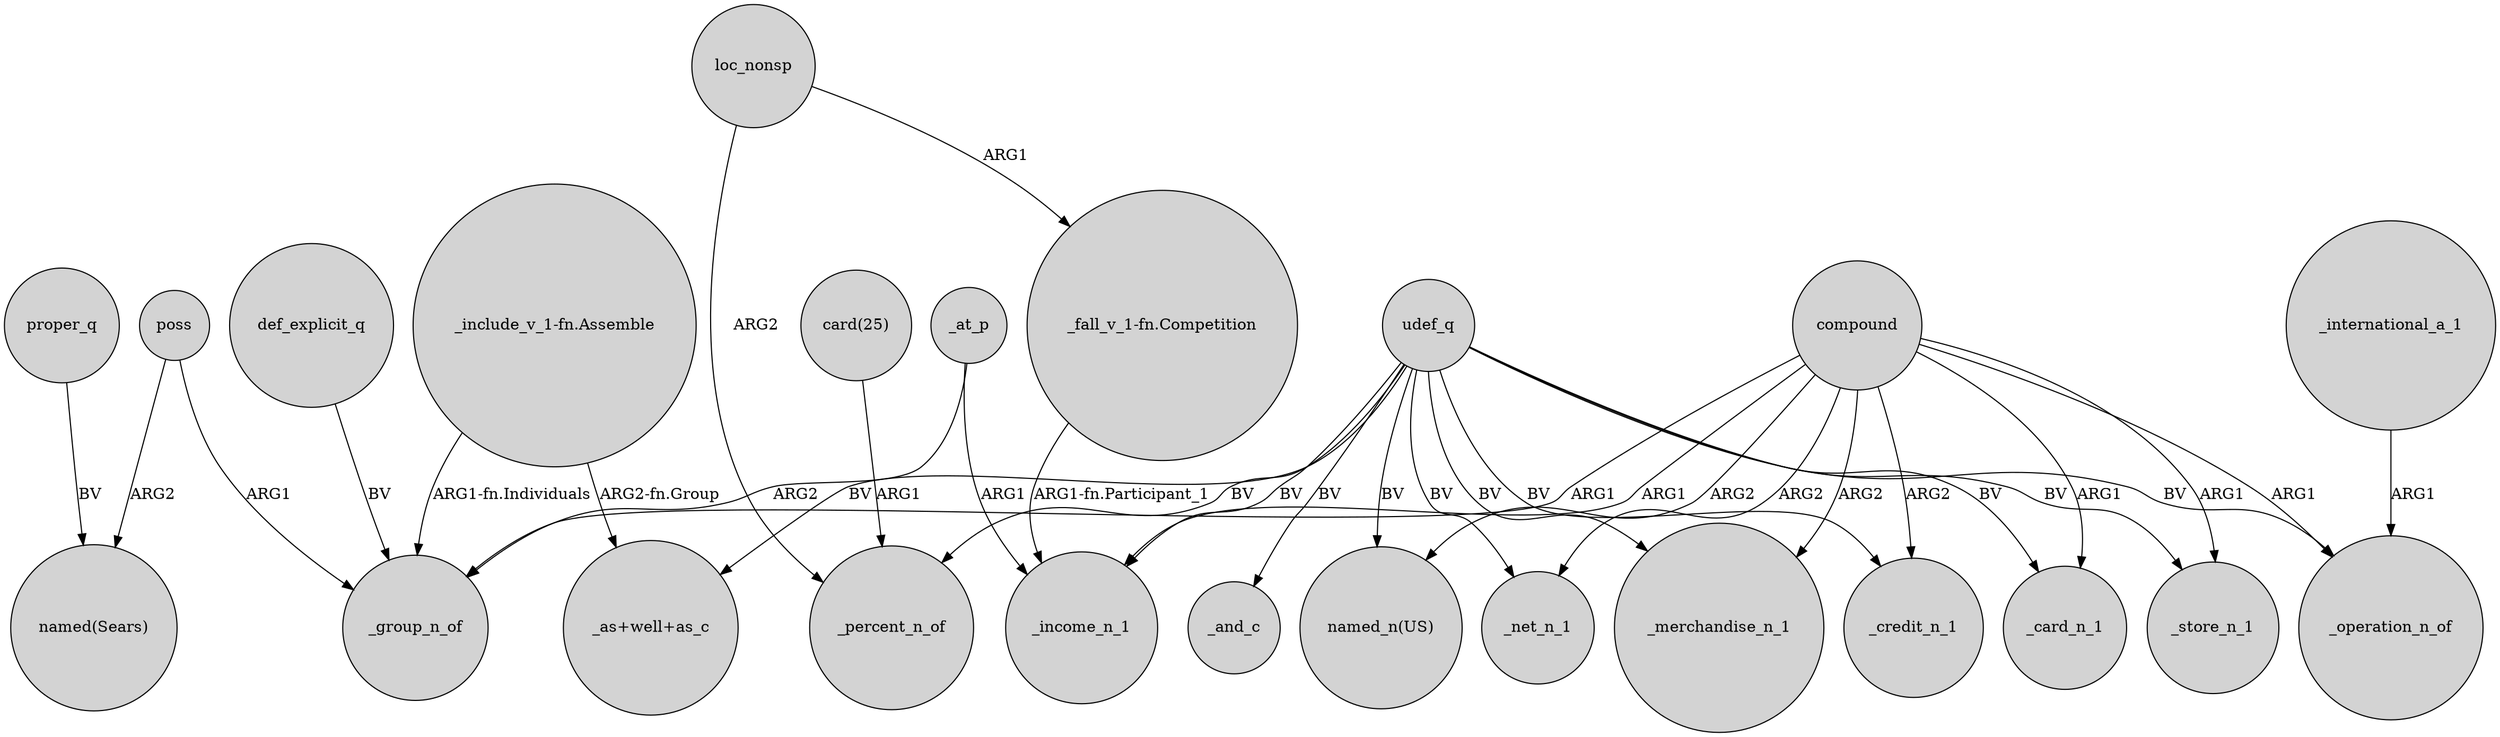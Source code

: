 digraph {
	node [shape=circle style=filled]
	udef_q -> _card_n_1 [label=BV]
	compound -> _net_n_1 [label=ARG2]
	compound -> _card_n_1 [label=ARG1]
	_at_p -> _income_n_1 [label=ARG1]
	_at_p -> _group_n_of [label=ARG2]
	udef_q -> _income_n_1 [label=BV]
	loc_nonsp -> "_fall_v_1-fn.Competition" [label=ARG1]
	"card(25)" -> _percent_n_of [label=ARG1]
	_international_a_1 -> _operation_n_of [label=ARG1]
	"_fall_v_1-fn.Competition" -> _income_n_1 [label="ARG1-fn.Participant_1"]
	compound -> _operation_n_of [label=ARG1]
	"_include_v_1-fn.Assemble" -> _group_n_of [label="ARG1-fn.Individuals"]
	udef_q -> _and_c [label=BV]
	compound -> _group_n_of [label=ARG1]
	proper_q -> "named(Sears)" [label=BV]
	udef_q -> _store_n_1 [label=BV]
	compound -> _income_n_1 [label=ARG1]
	udef_q -> _percent_n_of [label=BV]
	udef_q -> _merchandise_n_1 [label=BV]
	udef_q -> _operation_n_of [label=BV]
	udef_q -> _net_n_1 [label=BV]
	compound -> _credit_n_1 [label=ARG2]
	compound -> _store_n_1 [label=ARG1]
	def_explicit_q -> _group_n_of [label=BV]
	compound -> _merchandise_n_1 [label=ARG2]
	udef_q -> "_as+well+as_c" [label=BV]
	udef_q -> _credit_n_1 [label=BV]
	"_include_v_1-fn.Assemble" -> "_as+well+as_c" [label="ARG2-fn.Group"]
	poss -> "named(Sears)" [label=ARG2]
	compound -> "named_n(US)" [label=ARG2]
	udef_q -> "named_n(US)" [label=BV]
	poss -> _group_n_of [label=ARG1]
	loc_nonsp -> _percent_n_of [label=ARG2]
}

